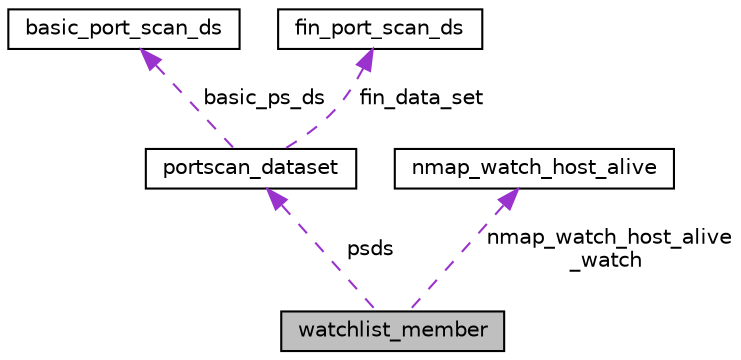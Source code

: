 digraph "watchlist_member"
{
 // LATEX_PDF_SIZE
  edge [fontname="Helvetica",fontsize="10",labelfontname="Helvetica",labelfontsize="10"];
  node [fontname="Helvetica",fontsize="10",shape=record];
  Node1 [label="watchlist_member",height=0.2,width=0.4,color="black", fillcolor="grey75", style="filled", fontcolor="black",tooltip=" "];
  Node2 -> Node1 [dir="back",color="darkorchid3",fontsize="10",style="dashed",label=" psds" ,fontname="Helvetica"];
  Node2 [label="portscan_dataset",height=0.2,width=0.4,color="black", fillcolor="white", style="filled",URL="$structportscan__dataset.html",tooltip=" "];
  Node3 -> Node2 [dir="back",color="darkorchid3",fontsize="10",style="dashed",label=" basic_ps_ds" ,fontname="Helvetica"];
  Node3 [label="basic_port_scan_ds",height=0.2,width=0.4,color="black", fillcolor="white", style="filled",URL="$structbasic__port__scan__ds.html",tooltip=" "];
  Node4 -> Node2 [dir="back",color="darkorchid3",fontsize="10",style="dashed",label=" fin_data_set" ,fontname="Helvetica"];
  Node4 [label="fin_port_scan_ds",height=0.2,width=0.4,color="black", fillcolor="white", style="filled",URL="$structfin__port__scan__ds.html",tooltip=" "];
  Node5 -> Node1 [dir="back",color="darkorchid3",fontsize="10",style="dashed",label=" nmap_watch_host_alive\l_watch" ,fontname="Helvetica"];
  Node5 [label="nmap_watch_host_alive",height=0.2,width=0.4,color="black", fillcolor="white", style="filled",URL="$structnmap__watch__host__alive.html",tooltip=" "];
}
